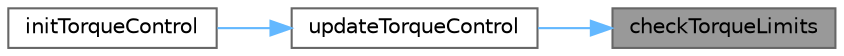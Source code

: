digraph "checkTorqueLimits"
{
 // LATEX_PDF_SIZE
  bgcolor="transparent";
  edge [fontname=Helvetica,fontsize=10,labelfontname=Helvetica,labelfontsize=10];
  node [fontname=Helvetica,fontsize=10,shape=box,height=0.2,width=0.4];
  rankdir="RL";
  Node1 [label="checkTorqueLimits",height=0.2,width=0.4,color="gray40", fillcolor="grey60", style="filled", fontcolor="black",tooltip="Checks if the actual torque is within the defined limits and desired range."];
  Node1 -> Node2 [dir="back",color="steelblue1",style="solid"];
  Node2 [label="updateTorqueControl",height=0.2,width=0.4,color="grey40", fillcolor="white", style="filled",URL="$TorqueControl_8c.html#adb9354dc1d302c0c274370e5be35096f",tooltip="Updates the Torque Control Actuator based on sensor inputs and calculations."];
  Node2 -> Node3 [dir="back",color="steelblue1",style="solid"];
  Node3 [label="initTorqueControl",height=0.2,width=0.4,color="grey40", fillcolor="white", style="filled",URL="$TorqueControl_8c.html#aeefa77a69d64da42889a3fb81c8fbe3b",tooltip="Initializes the Torque Control Actuator with initial settings."];
}
